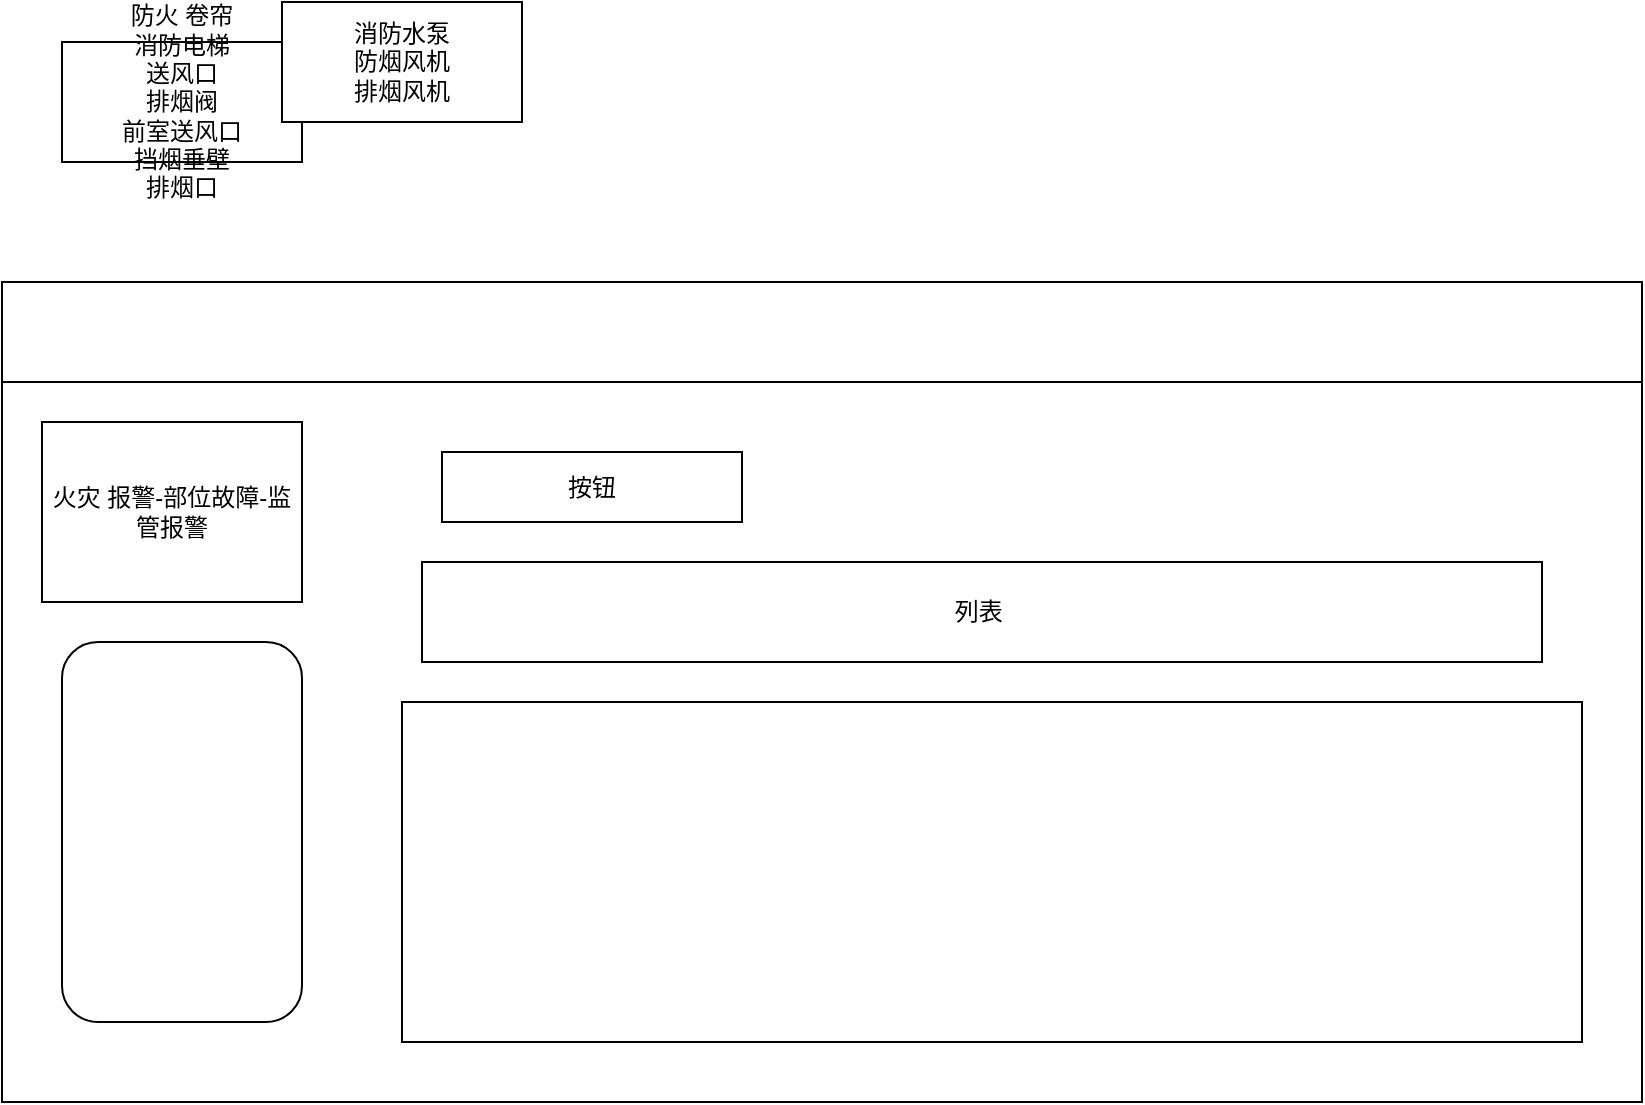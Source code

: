 <mxfile>
    <diagram id="jxg6O_3cSnit-C1_THhA" name="第 1 页">
        <mxGraphModel dx="584" dy="2196" grid="1" gridSize="10" guides="1" tooltips="1" connect="1" arrows="1" fold="1" page="1" pageScale="1" pageWidth="1200" pageHeight="1600" math="0" shadow="0">
            <root>
                <mxCell id="0"/>
                <mxCell id="1" parent="0"/>
                <mxCell id="3" value="" style="rounded=0;whiteSpace=wrap;html=1;" vertex="1" parent="1">
                    <mxGeometry x="140" y="120" width="820" height="410" as="geometry"/>
                </mxCell>
                <mxCell id="4" value="" style="rounded=0;whiteSpace=wrap;html=1;" vertex="1" parent="1">
                    <mxGeometry x="140" y="170" width="820" height="360" as="geometry"/>
                </mxCell>
                <mxCell id="5" value="火灾 报警-部位故障-监管报警&lt;br&gt;" style="rounded=0;whiteSpace=wrap;html=1;" vertex="1" parent="1">
                    <mxGeometry x="160" y="190" width="130" height="90" as="geometry"/>
                </mxCell>
                <mxCell id="6" value="按钮" style="rounded=0;whiteSpace=wrap;html=1;" vertex="1" parent="1">
                    <mxGeometry x="360" y="205" width="150" height="35" as="geometry"/>
                </mxCell>
                <mxCell id="7" value="列表&amp;nbsp;" style="rounded=0;whiteSpace=wrap;html=1;" vertex="1" parent="1">
                    <mxGeometry x="350" y="260" width="560" height="50" as="geometry"/>
                </mxCell>
                <mxCell id="8" value="" style="rounded=1;whiteSpace=wrap;html=1;" vertex="1" parent="1">
                    <mxGeometry x="170" y="300" width="120" height="190" as="geometry"/>
                </mxCell>
                <mxCell id="9" value="" style="rounded=0;whiteSpace=wrap;html=1;" vertex="1" parent="1">
                    <mxGeometry x="340" y="330" width="590" height="170" as="geometry"/>
                </mxCell>
                <mxCell id="10" value="防火 卷帘&lt;br&gt;消防电梯&lt;br&gt;送风口&lt;br&gt;排烟阀&lt;br&gt;前室送风口&lt;br&gt;挡烟垂壁&lt;br&gt;排烟口" style="whiteSpace=wrap;html=1;" vertex="1" parent="1">
                    <mxGeometry x="170" width="120" height="60" as="geometry"/>
                </mxCell>
                <mxCell id="11" value="消防水泵&lt;br&gt;防烟风机&lt;br&gt;排烟风机" style="whiteSpace=wrap;html=1;" vertex="1" parent="1">
                    <mxGeometry x="280" y="-20" width="120" height="60" as="geometry"/>
                </mxCell>
            </root>
        </mxGraphModel>
    </diagram>
</mxfile>